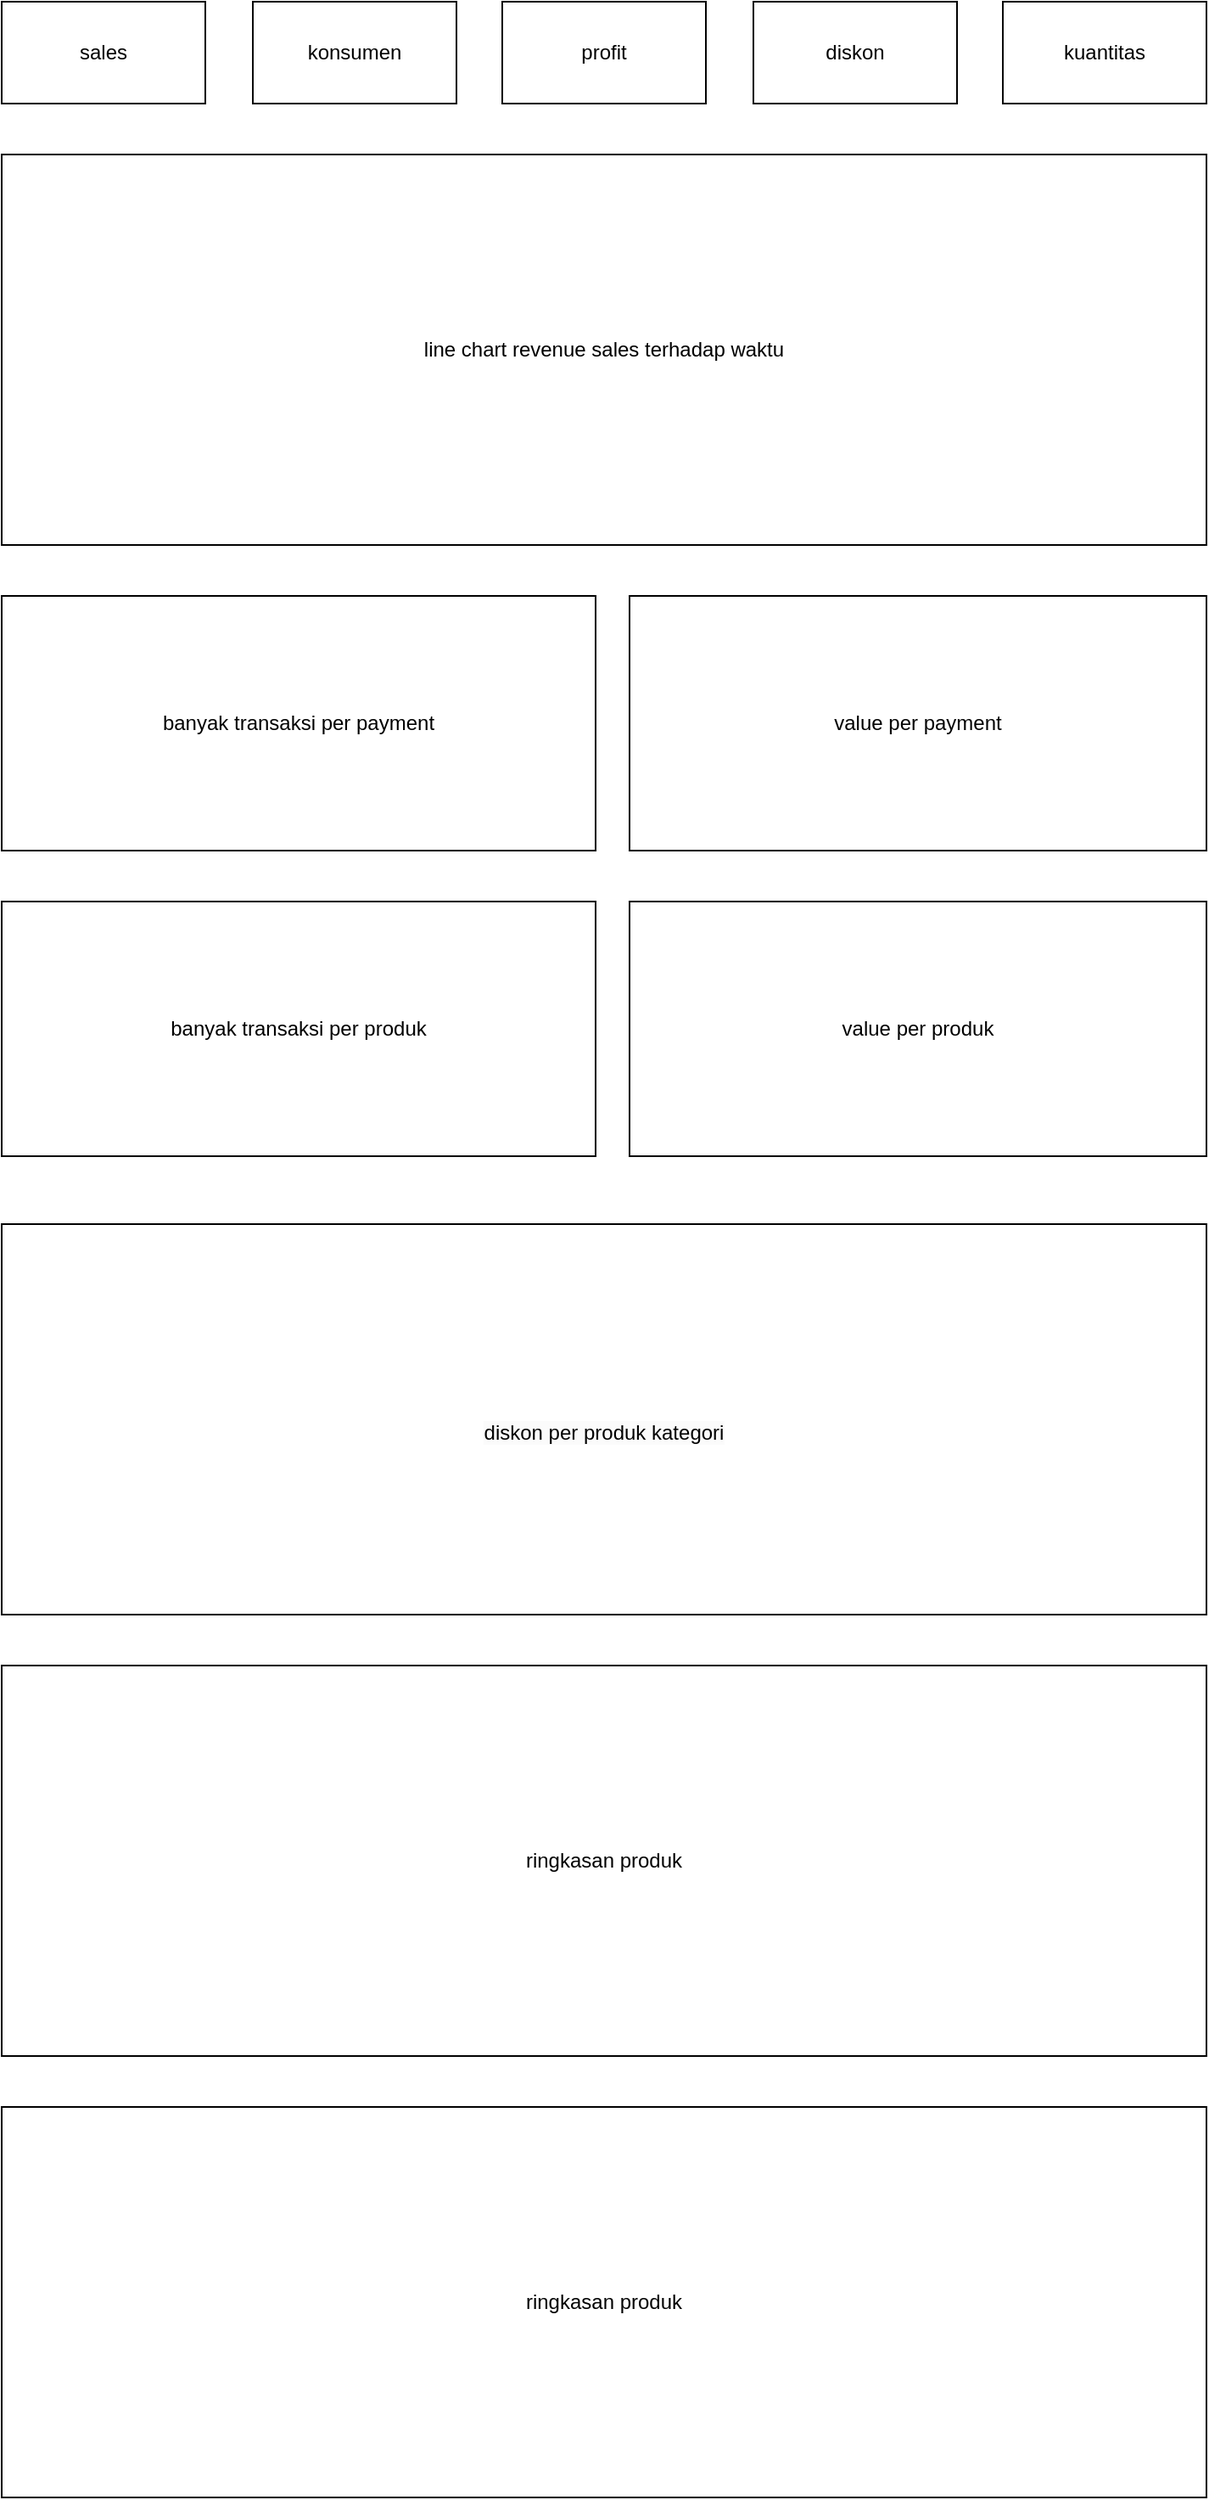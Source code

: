 <mxfile version="24.4.13" type="device">
  <diagram name="Halaman-1" id="48HVC7noBNMsK2J3ccMk">
    <mxGraphModel dx="1489" dy="795" grid="1" gridSize="10" guides="1" tooltips="1" connect="1" arrows="1" fold="1" page="1" pageScale="1" pageWidth="827" pageHeight="1169" math="0" shadow="0">
      <root>
        <mxCell id="0" />
        <mxCell id="1" parent="0" />
        <mxCell id="zsL1hlBlLPGP7t83WGqp-1" value="sales" style="rounded=0;whiteSpace=wrap;html=1;" vertex="1" parent="1">
          <mxGeometry x="60" y="40" width="120" height="60" as="geometry" />
        </mxCell>
        <mxCell id="zsL1hlBlLPGP7t83WGqp-2" value="konsumen" style="rounded=0;whiteSpace=wrap;html=1;" vertex="1" parent="1">
          <mxGeometry x="208" y="40" width="120" height="60" as="geometry" />
        </mxCell>
        <mxCell id="zsL1hlBlLPGP7t83WGqp-3" value="profit" style="rounded=0;whiteSpace=wrap;html=1;" vertex="1" parent="1">
          <mxGeometry x="355" y="40" width="120" height="60" as="geometry" />
        </mxCell>
        <mxCell id="zsL1hlBlLPGP7t83WGqp-4" value="diskon" style="rounded=0;whiteSpace=wrap;html=1;" vertex="1" parent="1">
          <mxGeometry x="503" y="40" width="120" height="60" as="geometry" />
        </mxCell>
        <mxCell id="zsL1hlBlLPGP7t83WGqp-5" value="kuantitas" style="rounded=0;whiteSpace=wrap;html=1;" vertex="1" parent="1">
          <mxGeometry x="650" y="40" width="120" height="60" as="geometry" />
        </mxCell>
        <mxCell id="zsL1hlBlLPGP7t83WGqp-6" value="line chart revenue sales terhadap waktu" style="rounded=0;whiteSpace=wrap;html=1;" vertex="1" parent="1">
          <mxGeometry x="60" y="130" width="710" height="230" as="geometry" />
        </mxCell>
        <mxCell id="zsL1hlBlLPGP7t83WGqp-11" value="banyak transaksi per payment" style="rounded=0;whiteSpace=wrap;html=1;" vertex="1" parent="1">
          <mxGeometry x="60" y="390" width="350" height="150" as="geometry" />
        </mxCell>
        <mxCell id="zsL1hlBlLPGP7t83WGqp-12" value="value per payment" style="rounded=0;whiteSpace=wrap;html=1;" vertex="1" parent="1">
          <mxGeometry x="430" y="390" width="340" height="150" as="geometry" />
        </mxCell>
        <mxCell id="zsL1hlBlLPGP7t83WGqp-13" value="banyak transaksi per produk" style="rounded=0;whiteSpace=wrap;html=1;" vertex="1" parent="1">
          <mxGeometry x="60" y="570" width="350" height="150" as="geometry" />
        </mxCell>
        <mxCell id="zsL1hlBlLPGP7t83WGqp-14" value="value per produk" style="rounded=0;whiteSpace=wrap;html=1;" vertex="1" parent="1">
          <mxGeometry x="430" y="570" width="340" height="150" as="geometry" />
        </mxCell>
        <mxCell id="zsL1hlBlLPGP7t83WGqp-15" value="&lt;br&gt;&lt;span style=&quot;color: rgb(0, 0, 0); font-family: Helvetica; font-size: 12px; font-style: normal; font-variant-ligatures: normal; font-variant-caps: normal; font-weight: 400; letter-spacing: normal; orphans: 2; text-align: center; text-indent: 0px; text-transform: none; widows: 2; word-spacing: 0px; -webkit-text-stroke-width: 0px; white-space: normal; background-color: rgb(251, 251, 251); text-decoration-thickness: initial; text-decoration-style: initial; text-decoration-color: initial; display: inline !important; float: none;&quot;&gt;diskon per produk kategori&lt;/span&gt;" style="rounded=0;whiteSpace=wrap;html=1;" vertex="1" parent="1">
          <mxGeometry x="60" y="760" width="710" height="230" as="geometry" />
        </mxCell>
        <mxCell id="zsL1hlBlLPGP7t83WGqp-16" value="ringkasan produk" style="rounded=0;whiteSpace=wrap;html=1;" vertex="1" parent="1">
          <mxGeometry x="60" y="1020" width="710" height="230" as="geometry" />
        </mxCell>
        <mxCell id="zsL1hlBlLPGP7t83WGqp-17" value="ringkasan produk" style="rounded=0;whiteSpace=wrap;html=1;" vertex="1" parent="1">
          <mxGeometry x="60" y="1280" width="710" height="230" as="geometry" />
        </mxCell>
      </root>
    </mxGraphModel>
  </diagram>
</mxfile>
